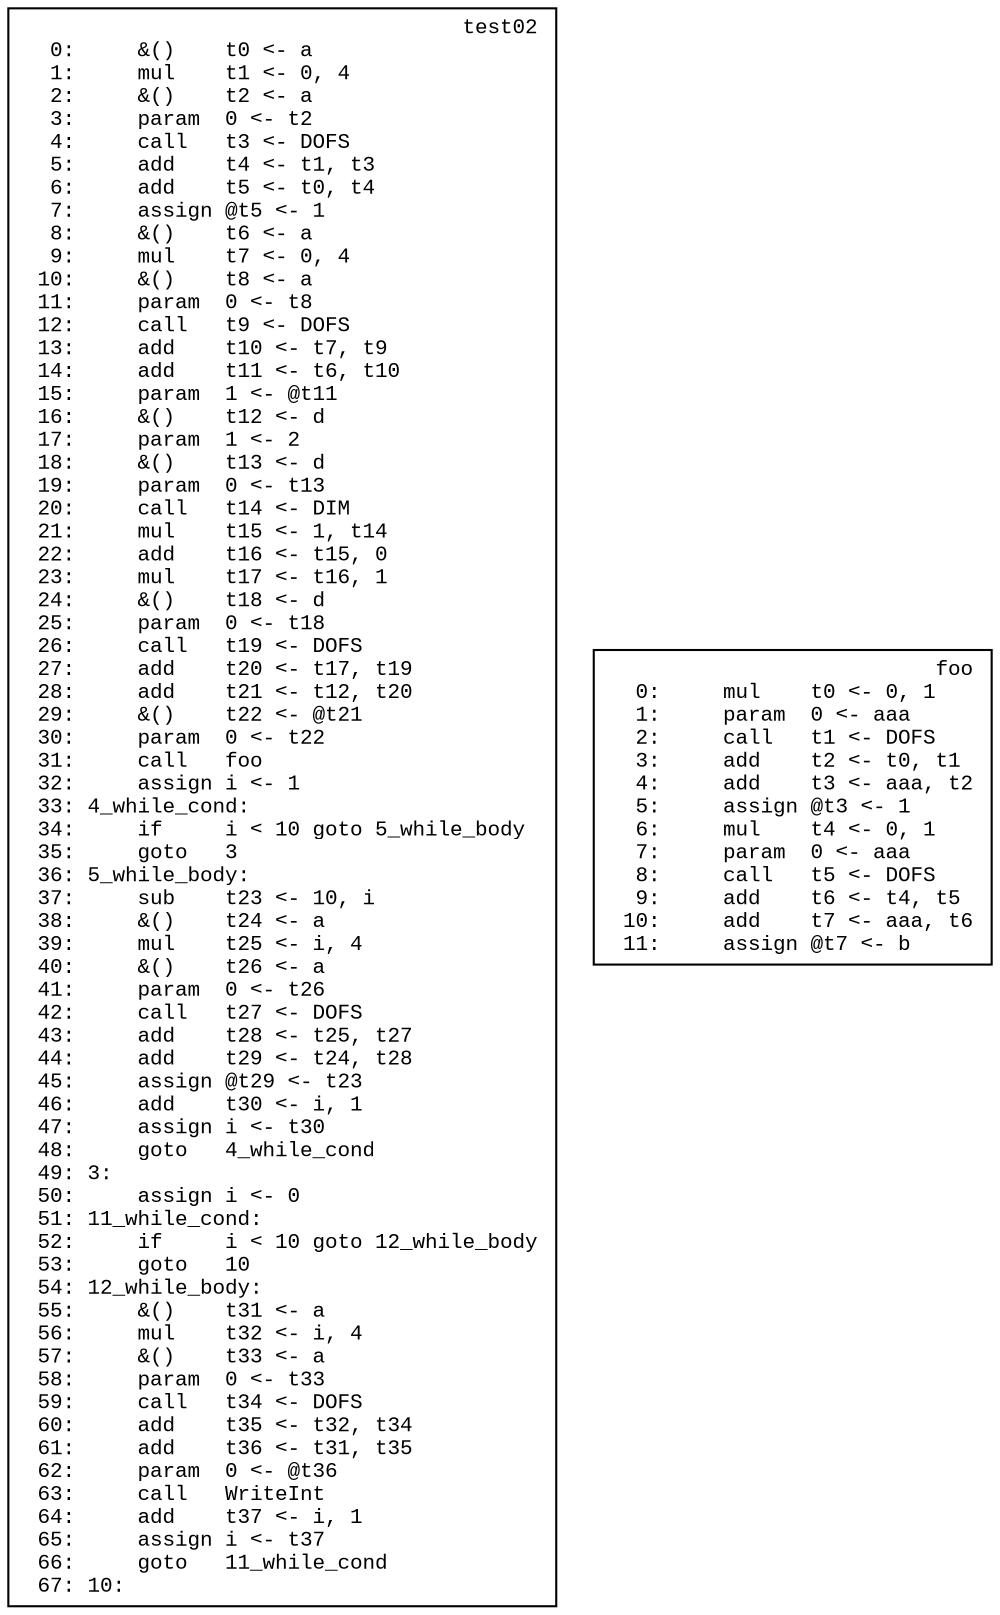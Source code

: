digraph IR {
  graph [fontname="Times New Roman",fontsize=10];
  node  [fontname="Courier New",fontsize=10];
  edge  [fontname="Times New Roman",fontsize=10];

  // scope 'test02'
  test02_cb [label="test02\r  0:     &()    t0 <- a\l  1:     mul    t1 <- 0, 4\l  2:     &()    t2 <- a\l  3:     param  0 <- t2\l  4:     call   t3 <- DOFS\l  5:     add    t4 <- t1, t3\l  6:     add    t5 <- t0, t4\l  7:     assign @t5 <- 1\l  8:     &()    t6 <- a\l  9:     mul    t7 <- 0, 4\l 10:     &()    t8 <- a\l 11:     param  0 <- t8\l 12:     call   t9 <- DOFS\l 13:     add    t10 <- t7, t9\l 14:     add    t11 <- t6, t10\l 15:     param  1 <- @t11\l 16:     &()    t12 <- d\l 17:     param  1 <- 2\l 18:     &()    t13 <- d\l 19:     param  0 <- t13\l 20:     call   t14 <- DIM\l 21:     mul    t15 <- 1, t14\l 22:     add    t16 <- t15, 0\l 23:     mul    t17 <- t16, 1\l 24:     &()    t18 <- d\l 25:     param  0 <- t18\l 26:     call   t19 <- DOFS\l 27:     add    t20 <- t17, t19\l 28:     add    t21 <- t12, t20\l 29:     &()    t22 <- @t21\l 30:     param  0 <- t22\l 31:     call   foo\l 32:     assign i <- 1\l 33: 4_while_cond:\l 34:     if     i < 10 goto 5_while_body\l 35:     goto   3\l 36: 5_while_body:\l 37:     sub    t23 <- 10, i\l 38:     &()    t24 <- a\l 39:     mul    t25 <- i, 4\l 40:     &()    t26 <- a\l 41:     param  0 <- t26\l 42:     call   t27 <- DOFS\l 43:     add    t28 <- t25, t27\l 44:     add    t29 <- t24, t28\l 45:     assign @t29 <- t23\l 46:     add    t30 <- i, 1\l 47:     assign i <- t30\l 48:     goto   4_while_cond\l 49: 3:\l 50:     assign i <- 0\l 51: 11_while_cond:\l 52:     if     i < 10 goto 12_while_body\l 53:     goto   10\l 54: 12_while_body:\l 55:     &()    t31 <- a\l 56:     mul    t32 <- i, 4\l 57:     &()    t33 <- a\l 58:     param  0 <- t33\l 59:     call   t34 <- DOFS\l 60:     add    t35 <- t32, t34\l 61:     add    t36 <- t31, t35\l 62:     param  0 <- @t36\l 63:     call   WriteInt\l 64:     add    t37 <- i, 1\l 65:     assign i <- t37\l 66:     goto   11_while_cond\l 67: 10:\l",shape=box]
  // scope 'foo'
  foo_cb [label="foo\r  0:     mul    t0 <- 0, 1\l  1:     param  0 <- aaa\l  2:     call   t1 <- DOFS\l  3:     add    t2 <- t0, t1\l  4:     add    t3 <- aaa, t2\l  5:     assign @t3 <- 1\l  6:     mul    t4 <- 0, 1\l  7:     param  0 <- aaa\l  8:     call   t5 <- DOFS\l  9:     add    t6 <- t4, t5\l 10:     add    t7 <- aaa, t6\l 11:     assign @t7 <- b\l",shape=box]
}
